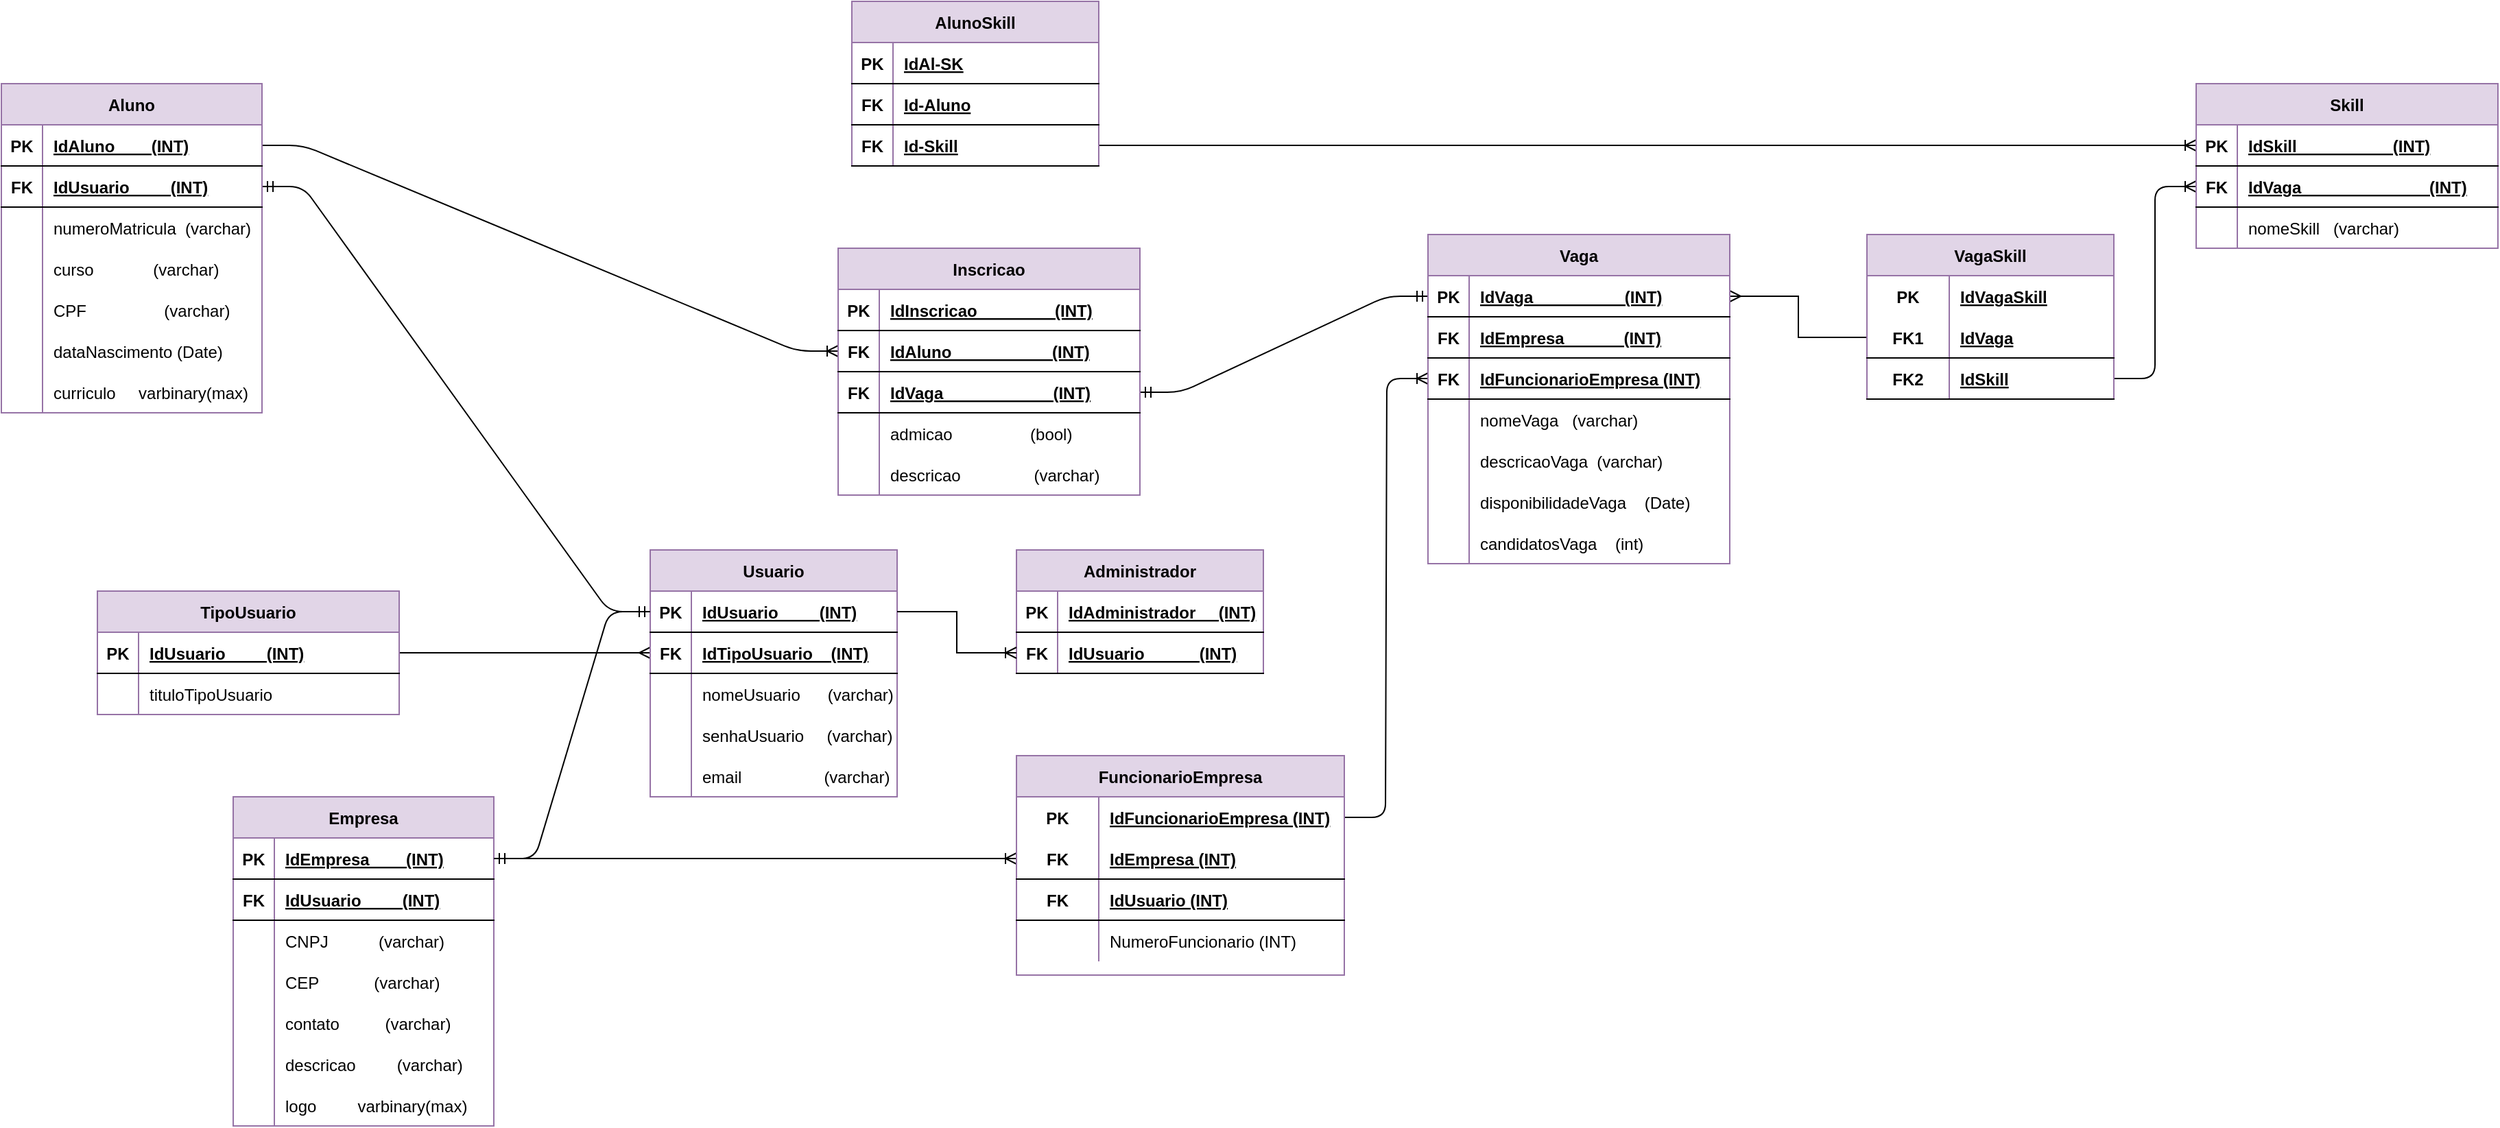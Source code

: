 <mxfile version="13.6.9" type="device"><diagram id="C5RBs43oDa-KdzZeNtuy" name="Page-1"><mxGraphModel dx="1090" dy="898" grid="1" gridSize="10" guides="1" tooltips="1" connect="1" arrows="1" fold="1" page="1" pageScale="1" pageWidth="827" pageHeight="1169" math="0" shadow="0"><root><mxCell id="WIyWlLk6GJQsqaUBKTNV-0"/><mxCell id="WIyWlLk6GJQsqaUBKTNV-1" parent="WIyWlLk6GJQsqaUBKTNV-0"/><mxCell id="zfQ86DGtaFj2glOcEP41-203" style="edgeStyle=orthogonalEdgeStyle;rounded=0;orthogonalLoop=1;jettySize=auto;html=1;entryX=1;entryY=0.5;entryDx=0;entryDy=0;endArrow=none;endFill=0;startArrow=ERmany;startFill=0;" parent="WIyWlLk6GJQsqaUBKTNV-1" source="zfQ86DGtaFj2glOcEP41-29" target="zfQ86DGtaFj2glOcEP41-42" edge="1"><mxGeometry relative="1" as="geometry"/></mxCell><mxCell id="zfQ86DGtaFj2glOcEP41-209" style="edgeStyle=orthogonalEdgeStyle;rounded=0;orthogonalLoop=1;jettySize=auto;html=1;endArrow=none;endFill=0;exitX=1;exitY=0.5;exitDx=0;exitDy=0;entryX=0;entryY=0.5;entryDx=0;entryDy=0;startArrow=ERmany;startFill=0;" parent="WIyWlLk6GJQsqaUBKTNV-1" source="zfQ86DGtaFj2glOcEP41-58" target="Ye0DY-qjaalPSwoNi_Tb-66" edge="1"><mxGeometry relative="1" as="geometry"><mxPoint x="1470" y="230" as="targetPoint"/></mxGeometry></mxCell><mxCell id="zfQ86DGtaFj2glOcEP41-25" value="Usuario" style="shape=table;startSize=30;container=1;collapsible=1;childLayout=tableLayout;fixedRows=1;rowLines=0;fontStyle=1;align=center;resizeLast=1;fillColor=#e1d5e7;strokeColor=#9673a6;" parent="WIyWlLk6GJQsqaUBKTNV-1" vertex="1"><mxGeometry x="623" y="510" width="180" height="180" as="geometry"><mxRectangle x="160" y="110" width="110" height="30" as="alternateBounds"/></mxGeometry></mxCell><mxCell id="zfQ86DGtaFj2glOcEP41-26" value="" style="shape=partialRectangle;collapsible=0;dropTarget=0;pointerEvents=0;fillColor=none;top=0;left=0;bottom=1;right=0;points=[[0,0.5],[1,0.5]];portConstraint=eastwest;" parent="zfQ86DGtaFj2glOcEP41-25" vertex="1"><mxGeometry y="30" width="180" height="30" as="geometry"/></mxCell><mxCell id="zfQ86DGtaFj2glOcEP41-27" value="PK" style="shape=partialRectangle;connectable=0;fillColor=none;top=0;left=0;bottom=0;right=0;fontStyle=1;overflow=hidden;" parent="zfQ86DGtaFj2glOcEP41-26" vertex="1"><mxGeometry width="30" height="30" as="geometry"/></mxCell><mxCell id="zfQ86DGtaFj2glOcEP41-28" value="IdUsuario         (INT)" style="shape=partialRectangle;connectable=0;fillColor=none;top=0;left=0;bottom=0;right=0;align=left;spacingLeft=6;fontStyle=5;overflow=hidden;" parent="zfQ86DGtaFj2glOcEP41-26" vertex="1"><mxGeometry x="30" width="150" height="30" as="geometry"/></mxCell><mxCell id="zfQ86DGtaFj2glOcEP41-29" value="" style="shape=partialRectangle;collapsible=0;dropTarget=0;pointerEvents=0;fillColor=none;top=0;left=0;bottom=1;right=0;points=[[0,0.5],[1,0.5]];portConstraint=eastwest;" parent="zfQ86DGtaFj2glOcEP41-25" vertex="1"><mxGeometry y="60" width="180" height="30" as="geometry"/></mxCell><mxCell id="zfQ86DGtaFj2glOcEP41-30" value="FK" style="shape=partialRectangle;connectable=0;fillColor=none;top=0;left=0;bottom=0;right=0;fontStyle=1;overflow=hidden;" parent="zfQ86DGtaFj2glOcEP41-29" vertex="1"><mxGeometry width="30" height="30" as="geometry"/></mxCell><mxCell id="zfQ86DGtaFj2glOcEP41-31" value="IdTipoUsuario    (INT)" style="shape=partialRectangle;connectable=0;fillColor=none;top=0;left=0;bottom=0;right=0;align=left;spacingLeft=6;fontStyle=5;overflow=hidden;" parent="zfQ86DGtaFj2glOcEP41-29" vertex="1"><mxGeometry x="30" width="150" height="30" as="geometry"/></mxCell><mxCell id="zfQ86DGtaFj2glOcEP41-32" value="" style="shape=partialRectangle;collapsible=0;dropTarget=0;pointerEvents=0;fillColor=none;top=0;left=0;bottom=0;right=0;points=[[0,0.5],[1,0.5]];portConstraint=eastwest;" parent="zfQ86DGtaFj2glOcEP41-25" vertex="1"><mxGeometry y="90" width="180" height="30" as="geometry"/></mxCell><mxCell id="zfQ86DGtaFj2glOcEP41-33" value="" style="shape=partialRectangle;connectable=0;fillColor=none;top=0;left=0;bottom=0;right=0;editable=1;overflow=hidden;" parent="zfQ86DGtaFj2glOcEP41-32" vertex="1"><mxGeometry width="30" height="30" as="geometry"/></mxCell><mxCell id="zfQ86DGtaFj2glOcEP41-34" value="nomeUsuario      (varchar)        " style="shape=partialRectangle;connectable=0;fillColor=none;top=0;left=0;bottom=0;right=0;align=left;spacingLeft=6;overflow=hidden;fontStyle=0" parent="zfQ86DGtaFj2glOcEP41-32" vertex="1"><mxGeometry x="30" width="150" height="30" as="geometry"/></mxCell><mxCell id="zfQ86DGtaFj2glOcEP41-35" value="" style="shape=partialRectangle;collapsible=0;dropTarget=0;pointerEvents=0;fillColor=none;top=0;left=0;bottom=0;right=0;points=[[0,0.5],[1,0.5]];portConstraint=eastwest;" parent="zfQ86DGtaFj2glOcEP41-25" vertex="1"><mxGeometry y="120" width="180" height="30" as="geometry"/></mxCell><mxCell id="zfQ86DGtaFj2glOcEP41-36" value="" style="shape=partialRectangle;connectable=0;fillColor=none;top=0;left=0;bottom=0;right=0;editable=1;overflow=hidden;" parent="zfQ86DGtaFj2glOcEP41-35" vertex="1"><mxGeometry width="30" height="30" as="geometry"/></mxCell><mxCell id="zfQ86DGtaFj2glOcEP41-37" value="senhaUsuario     (varchar)" style="shape=partialRectangle;connectable=0;fillColor=none;top=0;left=0;bottom=0;right=0;align=left;spacingLeft=6;overflow=hidden;" parent="zfQ86DGtaFj2glOcEP41-35" vertex="1"><mxGeometry x="30" width="150" height="30" as="geometry"/></mxCell><mxCell id="zfQ86DGtaFj2glOcEP41-38" value="" style="shape=partialRectangle;collapsible=0;dropTarget=0;pointerEvents=0;fillColor=none;top=0;left=0;bottom=0;right=0;points=[[0,0.5],[1,0.5]];portConstraint=eastwest;" parent="zfQ86DGtaFj2glOcEP41-25" vertex="1"><mxGeometry y="150" width="180" height="30" as="geometry"/></mxCell><mxCell id="zfQ86DGtaFj2glOcEP41-39" value="" style="shape=partialRectangle;connectable=0;fillColor=none;top=0;left=0;bottom=0;right=0;editable=1;overflow=hidden;" parent="zfQ86DGtaFj2glOcEP41-38" vertex="1"><mxGeometry width="30" height="30" as="geometry"/></mxCell><mxCell id="zfQ86DGtaFj2glOcEP41-40" value="email                  (varchar)" style="shape=partialRectangle;connectable=0;fillColor=none;top=0;left=0;bottom=0;right=0;align=left;spacingLeft=6;overflow=hidden;" parent="zfQ86DGtaFj2glOcEP41-38" vertex="1"><mxGeometry x="30" width="150" height="30" as="geometry"/></mxCell><mxCell id="zfQ86DGtaFj2glOcEP41-41" value="TipoUsuario" style="shape=table;startSize=30;container=1;collapsible=1;childLayout=tableLayout;fixedRows=1;rowLines=0;fontStyle=1;align=center;resizeLast=1;fillColor=#e1d5e7;strokeColor=#9673a6;" parent="WIyWlLk6GJQsqaUBKTNV-1" vertex="1"><mxGeometry x="220" y="540" width="220" height="90" as="geometry"><mxRectangle x="160" y="110" width="110" height="30" as="alternateBounds"/></mxGeometry></mxCell><mxCell id="zfQ86DGtaFj2glOcEP41-42" value="" style="shape=partialRectangle;collapsible=0;dropTarget=0;pointerEvents=0;fillColor=none;top=0;left=0;bottom=1;right=0;points=[[0,0.5],[1,0.5]];portConstraint=eastwest;" parent="zfQ86DGtaFj2glOcEP41-41" vertex="1"><mxGeometry y="30" width="220" height="30" as="geometry"/></mxCell><mxCell id="zfQ86DGtaFj2glOcEP41-43" value="PK" style="shape=partialRectangle;connectable=0;fillColor=none;top=0;left=0;bottom=0;right=0;fontStyle=1;overflow=hidden;" parent="zfQ86DGtaFj2glOcEP41-42" vertex="1"><mxGeometry width="30" height="30" as="geometry"/></mxCell><mxCell id="zfQ86DGtaFj2glOcEP41-44" value="IdUsuario         (INT)" style="shape=partialRectangle;connectable=0;fillColor=none;top=0;left=0;bottom=0;right=0;align=left;spacingLeft=6;fontStyle=5;overflow=hidden;" parent="zfQ86DGtaFj2glOcEP41-42" vertex="1"><mxGeometry x="30" width="190" height="30" as="geometry"/></mxCell><mxCell id="zfQ86DGtaFj2glOcEP41-45" value="" style="shape=partialRectangle;collapsible=0;dropTarget=0;pointerEvents=0;fillColor=none;top=0;left=0;bottom=0;right=0;points=[[0,0.5],[1,0.5]];portConstraint=eastwest;" parent="zfQ86DGtaFj2glOcEP41-41" vertex="1"><mxGeometry y="60" width="220" height="30" as="geometry"/></mxCell><mxCell id="zfQ86DGtaFj2glOcEP41-46" value="" style="shape=partialRectangle;connectable=0;fillColor=none;top=0;left=0;bottom=0;right=0;editable=1;overflow=hidden;" parent="zfQ86DGtaFj2glOcEP41-45" vertex="1"><mxGeometry width="30" height="30" as="geometry"/></mxCell><mxCell id="zfQ86DGtaFj2glOcEP41-47" value="tituloTipoUsuario" style="shape=partialRectangle;connectable=0;fillColor=none;top=0;left=0;bottom=0;right=0;align=left;spacingLeft=6;overflow=hidden;fontStyle=0" parent="zfQ86DGtaFj2glOcEP41-45" vertex="1"><mxGeometry x="30" width="190" height="30" as="geometry"/></mxCell><mxCell id="Ye0DY-qjaalPSwoNi_Tb-26" value="" style="edgeStyle=entityRelationEdgeStyle;fontSize=12;html=1;endArrow=ERoneToMany;exitX=1;exitY=0.5;exitDx=0;exitDy=0;entryX=0;entryY=0.5;entryDx=0;entryDy=0;" parent="WIyWlLk6GJQsqaUBKTNV-1" source="Ye0DY-qjaalPSwoNi_Tb-16" target="zfQ86DGtaFj2glOcEP41-122" edge="1"><mxGeometry width="100" height="100" relative="1" as="geometry"><mxPoint x="1060" y="145" as="sourcePoint"/><mxPoint x="1410" y="240" as="targetPoint"/></mxGeometry></mxCell><mxCell id="Ye0DY-qjaalPSwoNi_Tb-27" value="" style="edgeStyle=entityRelationEdgeStyle;fontSize=12;html=1;endArrow=ERmandOne;startArrow=ERmandOne;entryX=0;entryY=0.5;entryDx=0;entryDy=0;exitX=1;exitY=0.5;exitDx=0;exitDy=0;" parent="WIyWlLk6GJQsqaUBKTNV-1" source="yKykuFLkiVYRQBQnr5qG-0" target="zfQ86DGtaFj2glOcEP41-58" edge="1"><mxGeometry width="100" height="100" relative="1" as="geometry"><mxPoint x="970" y="250" as="sourcePoint"/><mxPoint x="1130" y="280" as="targetPoint"/></mxGeometry></mxCell><mxCell id="Ye0DY-qjaalPSwoNi_Tb-29" value="" style="edgeStyle=entityRelationEdgeStyle;fontSize=12;html=1;endArrow=ERmandOne;startArrow=ERmandOne;exitX=1;exitY=0.5;exitDx=0;exitDy=0;" parent="WIyWlLk6GJQsqaUBKTNV-1" source="Ye0DY-qjaalPSwoNi_Tb-20" target="zfQ86DGtaFj2glOcEP41-26" edge="1"><mxGeometry width="100" height="100" relative="1" as="geometry"><mxPoint x="630" y="500" as="sourcePoint"/><mxPoint x="730" y="400" as="targetPoint"/></mxGeometry></mxCell><mxCell id="Ye0DY-qjaalPSwoNi_Tb-30" value="" style="edgeStyle=entityRelationEdgeStyle;fontSize=12;html=1;endArrow=ERmandOne;startArrow=ERmandOne;exitX=1;exitY=0.5;exitDx=0;exitDy=0;entryX=0;entryY=0.5;entryDx=0;entryDy=0;" parent="WIyWlLk6GJQsqaUBKTNV-1" source="zfQ86DGtaFj2glOcEP41-1" target="zfQ86DGtaFj2glOcEP41-26" edge="1"><mxGeometry width="100" height="100" relative="1" as="geometry"><mxPoint x="610" y="840" as="sourcePoint"/><mxPoint x="710" y="740" as="targetPoint"/></mxGeometry></mxCell><mxCell id="zfQ86DGtaFj2glOcEP41-0" value="Empresa" style="shape=table;startSize=30;container=1;collapsible=1;childLayout=tableLayout;fixedRows=1;rowLines=0;fontStyle=1;align=center;resizeLast=1;fillColor=#e1d5e7;strokeColor=#9673a6;" parent="WIyWlLk6GJQsqaUBKTNV-1" vertex="1"><mxGeometry x="319" y="690" width="190" height="240" as="geometry"><mxRectangle x="650" y="290" width="110" height="30" as="alternateBounds"/></mxGeometry></mxCell><mxCell id="zfQ86DGtaFj2glOcEP41-1" value="" style="shape=partialRectangle;collapsible=0;dropTarget=0;pointerEvents=0;fillColor=none;top=0;left=0;bottom=1;right=0;points=[[0,0.5],[1,0.5]];portConstraint=eastwest;" parent="zfQ86DGtaFj2glOcEP41-0" vertex="1"><mxGeometry y="30" width="190" height="30" as="geometry"/></mxCell><mxCell id="zfQ86DGtaFj2glOcEP41-2" value="PK" style="shape=partialRectangle;connectable=0;fillColor=none;top=0;left=0;bottom=0;right=0;fontStyle=1;overflow=hidden;" parent="zfQ86DGtaFj2glOcEP41-1" vertex="1"><mxGeometry width="30" height="30" as="geometry"/></mxCell><mxCell id="zfQ86DGtaFj2glOcEP41-3" value="IdEmpresa        (INT)" style="shape=partialRectangle;connectable=0;fillColor=none;top=0;left=0;bottom=0;right=0;align=left;spacingLeft=6;fontStyle=5;overflow=hidden;" parent="zfQ86DGtaFj2glOcEP41-1" vertex="1"><mxGeometry x="30" width="160" height="30" as="geometry"/></mxCell><mxCell id="zfQ86DGtaFj2glOcEP41-4" value="" style="shape=partialRectangle;collapsible=0;dropTarget=0;pointerEvents=0;fillColor=none;top=0;left=0;bottom=1;right=0;points=[[0,0.5],[1,0.5]];portConstraint=eastwest;" parent="zfQ86DGtaFj2glOcEP41-0" vertex="1"><mxGeometry y="60" width="190" height="30" as="geometry"/></mxCell><mxCell id="zfQ86DGtaFj2glOcEP41-5" value="FK" style="shape=partialRectangle;connectable=0;fillColor=none;top=0;left=0;bottom=0;right=0;fontStyle=1;overflow=hidden;" parent="zfQ86DGtaFj2glOcEP41-4" vertex="1"><mxGeometry width="30" height="30" as="geometry"/></mxCell><mxCell id="zfQ86DGtaFj2glOcEP41-6" value="IdUsuario         (INT)" style="shape=partialRectangle;connectable=0;fillColor=none;top=0;left=0;bottom=0;right=0;align=left;spacingLeft=6;fontStyle=5;overflow=hidden;" parent="zfQ86DGtaFj2glOcEP41-4" vertex="1"><mxGeometry x="30" width="160" height="30" as="geometry"/></mxCell><mxCell id="zfQ86DGtaFj2glOcEP41-10" value="" style="shape=partialRectangle;collapsible=0;dropTarget=0;pointerEvents=0;fillColor=none;top=0;left=0;bottom=0;right=0;points=[[0,0.5],[1,0.5]];portConstraint=eastwest;" parent="zfQ86DGtaFj2glOcEP41-0" vertex="1"><mxGeometry y="90" width="190" height="30" as="geometry"/></mxCell><mxCell id="zfQ86DGtaFj2glOcEP41-11" value="" style="shape=partialRectangle;connectable=0;fillColor=none;top=0;left=0;bottom=0;right=0;editable=1;overflow=hidden;" parent="zfQ86DGtaFj2glOcEP41-10" vertex="1"><mxGeometry width="30" height="30" as="geometry"/></mxCell><mxCell id="zfQ86DGtaFj2glOcEP41-12" value="CNPJ           (varchar)" style="shape=partialRectangle;connectable=0;fillColor=none;top=0;left=0;bottom=0;right=0;align=left;spacingLeft=6;overflow=hidden;" parent="zfQ86DGtaFj2glOcEP41-10" vertex="1"><mxGeometry x="30" width="160" height="30" as="geometry"/></mxCell><mxCell id="zfQ86DGtaFj2glOcEP41-13" value="" style="shape=partialRectangle;collapsible=0;dropTarget=0;pointerEvents=0;fillColor=none;top=0;left=0;bottom=0;right=0;points=[[0,0.5],[1,0.5]];portConstraint=eastwest;" parent="zfQ86DGtaFj2glOcEP41-0" vertex="1"><mxGeometry y="120" width="190" height="30" as="geometry"/></mxCell><mxCell id="zfQ86DGtaFj2glOcEP41-14" value="" style="shape=partialRectangle;connectable=0;fillColor=none;top=0;left=0;bottom=0;right=0;editable=1;overflow=hidden;" parent="zfQ86DGtaFj2glOcEP41-13" vertex="1"><mxGeometry width="30" height="30" as="geometry"/></mxCell><mxCell id="zfQ86DGtaFj2glOcEP41-15" value="CEP            (varchar)" style="shape=partialRectangle;connectable=0;fillColor=none;top=0;left=0;bottom=0;right=0;align=left;spacingLeft=6;overflow=hidden;" parent="zfQ86DGtaFj2glOcEP41-13" vertex="1"><mxGeometry x="30" width="160" height="30" as="geometry"/></mxCell><mxCell id="zfQ86DGtaFj2glOcEP41-16" value="" style="shape=partialRectangle;collapsible=0;dropTarget=0;pointerEvents=0;fillColor=none;top=0;left=0;bottom=0;right=0;points=[[0,0.5],[1,0.5]];portConstraint=eastwest;" parent="zfQ86DGtaFj2glOcEP41-0" vertex="1"><mxGeometry y="150" width="190" height="30" as="geometry"/></mxCell><mxCell id="zfQ86DGtaFj2glOcEP41-17" value="" style="shape=partialRectangle;connectable=0;fillColor=none;top=0;left=0;bottom=0;right=0;editable=1;overflow=hidden;" parent="zfQ86DGtaFj2glOcEP41-16" vertex="1"><mxGeometry width="30" height="30" as="geometry"/></mxCell><mxCell id="zfQ86DGtaFj2glOcEP41-18" value="contato          (varchar)" style="shape=partialRectangle;connectable=0;fillColor=none;top=0;left=0;bottom=0;right=0;align=left;spacingLeft=6;overflow=hidden;" parent="zfQ86DGtaFj2glOcEP41-16" vertex="1"><mxGeometry x="30" width="160" height="30" as="geometry"/></mxCell><mxCell id="zfQ86DGtaFj2glOcEP41-19" value="" style="shape=partialRectangle;collapsible=0;dropTarget=0;pointerEvents=0;fillColor=none;top=0;left=0;bottom=0;right=0;points=[[0,0.5],[1,0.5]];portConstraint=eastwest;" parent="zfQ86DGtaFj2glOcEP41-0" vertex="1"><mxGeometry y="180" width="190" height="30" as="geometry"/></mxCell><mxCell id="zfQ86DGtaFj2glOcEP41-20" value="" style="shape=partialRectangle;connectable=0;fillColor=none;top=0;left=0;bottom=0;right=0;editable=1;overflow=hidden;" parent="zfQ86DGtaFj2glOcEP41-19" vertex="1"><mxGeometry width="30" height="30" as="geometry"/></mxCell><mxCell id="zfQ86DGtaFj2glOcEP41-21" value="descricao         (varchar)" style="shape=partialRectangle;connectable=0;fillColor=none;top=0;left=0;bottom=0;right=0;align=left;spacingLeft=6;overflow=hidden;" parent="zfQ86DGtaFj2glOcEP41-19" vertex="1"><mxGeometry x="30" width="160" height="30" as="geometry"/></mxCell><mxCell id="zfQ86DGtaFj2glOcEP41-22" value="" style="shape=partialRectangle;collapsible=0;dropTarget=0;pointerEvents=0;fillColor=none;top=0;left=0;bottom=0;right=0;points=[[0,0.5],[1,0.5]];portConstraint=eastwest;" parent="zfQ86DGtaFj2glOcEP41-0" vertex="1"><mxGeometry y="210" width="190" height="30" as="geometry"/></mxCell><mxCell id="zfQ86DGtaFj2glOcEP41-23" value="" style="shape=partialRectangle;connectable=0;fillColor=none;top=0;left=0;bottom=0;right=0;editable=1;overflow=hidden;" parent="zfQ86DGtaFj2glOcEP41-22" vertex="1"><mxGeometry width="30" height="30" as="geometry"/></mxCell><mxCell id="zfQ86DGtaFj2glOcEP41-24" value="logo         varbinary(max)" style="shape=partialRectangle;connectable=0;fillColor=none;top=0;left=0;bottom=0;right=0;align=left;spacingLeft=6;overflow=hidden;" parent="zfQ86DGtaFj2glOcEP41-22" vertex="1"><mxGeometry x="30" width="160" height="30" as="geometry"/></mxCell><mxCell id="Ye0DY-qjaalPSwoNi_Tb-31" value="" style="edgeStyle=entityRelationEdgeStyle;fontSize=12;html=1;endArrow=ERoneToMany;exitX=1;exitY=0.5;exitDx=0;exitDy=0;entryX=0;entryY=0.5;entryDx=0;entryDy=0;" parent="WIyWlLk6GJQsqaUBKTNV-1" source="zfQ86DGtaFj2glOcEP41-1" target="Ye0DY-qjaalPSwoNi_Tb-49" edge="1"><mxGeometry width="100" height="100" relative="1" as="geometry"><mxPoint x="560" y="770" as="sourcePoint"/><mxPoint x="760" y="935" as="targetPoint"/></mxGeometry></mxCell><mxCell id="Ye0DY-qjaalPSwoNi_Tb-38" value="" style="edgeStyle=entityRelationEdgeStyle;fontSize=12;html=1;endArrow=ERoneToMany;entryX=0;entryY=0.5;entryDx=0;entryDy=0;exitX=1;exitY=0.5;exitDx=0;exitDy=0;" parent="WIyWlLk6GJQsqaUBKTNV-1" source="Ye0DY-qjaalPSwoNi_Tb-46" target="Ye0DY-qjaalPSwoNi_Tb-35" edge="1"><mxGeometry width="100" height="100" relative="1" as="geometry"><mxPoint x="1030" y="810" as="sourcePoint"/><mxPoint x="1290" y="730" as="targetPoint"/></mxGeometry></mxCell><mxCell id="Ye0DY-qjaalPSwoNi_Tb-61" value="" style="edgeStyle=entityRelationEdgeStyle;fontSize=12;html=1;endArrow=ERoneToMany;exitX=1;exitY=0.5;exitDx=0;exitDy=0;entryX=0;entryY=0.5;entryDx=0;entryDy=0;" parent="WIyWlLk6GJQsqaUBKTNV-1" source="zfQ86DGtaFj2glOcEP41-103" target="zfQ86DGtaFj2glOcEP41-184" edge="1"><mxGeometry width="100" height="100" relative="1" as="geometry"><mxPoint x="630" y="420" as="sourcePoint"/><mxPoint x="730" y="320" as="targetPoint"/></mxGeometry></mxCell><mxCell id="zfQ86DGtaFj2glOcEP41-57" value="Vaga" style="shape=table;startSize=30;container=1;collapsible=1;childLayout=tableLayout;fixedRows=1;rowLines=0;fontStyle=1;align=center;resizeLast=1;fillColor=#e1d5e7;strokeColor=#9673a6;" parent="WIyWlLk6GJQsqaUBKTNV-1" vertex="1"><mxGeometry x="1190" y="280" width="220" height="240" as="geometry"><mxRectangle x="650" y="290" width="110" height="30" as="alternateBounds"/></mxGeometry></mxCell><mxCell id="zfQ86DGtaFj2glOcEP41-58" value="" style="shape=partialRectangle;collapsible=0;dropTarget=0;pointerEvents=0;fillColor=none;top=0;left=0;bottom=1;right=0;points=[[0,0.5],[1,0.5]];portConstraint=eastwest;" parent="zfQ86DGtaFj2glOcEP41-57" vertex="1"><mxGeometry y="30" width="220" height="30" as="geometry"/></mxCell><mxCell id="zfQ86DGtaFj2glOcEP41-59" value="PK" style="shape=partialRectangle;connectable=0;fillColor=none;top=0;left=0;bottom=0;right=0;fontStyle=1;overflow=hidden;" parent="zfQ86DGtaFj2glOcEP41-58" vertex="1"><mxGeometry width="30" height="30" as="geometry"/></mxCell><mxCell id="zfQ86DGtaFj2glOcEP41-60" value="IdVaga                    (INT)" style="shape=partialRectangle;connectable=0;fillColor=none;top=0;left=0;bottom=0;right=0;align=left;spacingLeft=6;fontStyle=5;overflow=hidden;" parent="zfQ86DGtaFj2glOcEP41-58" vertex="1"><mxGeometry x="30" width="190" height="30" as="geometry"/></mxCell><mxCell id="zfQ86DGtaFj2glOcEP41-61" value="" style="shape=partialRectangle;collapsible=0;dropTarget=0;pointerEvents=0;fillColor=none;top=0;left=0;bottom=1;right=0;points=[[0,0.5],[1,0.5]];portConstraint=eastwest;" parent="zfQ86DGtaFj2glOcEP41-57" vertex="1"><mxGeometry y="60" width="220" height="30" as="geometry"/></mxCell><mxCell id="zfQ86DGtaFj2glOcEP41-62" value="FK" style="shape=partialRectangle;connectable=0;fillColor=none;top=0;left=0;bottom=0;right=0;fontStyle=1;overflow=hidden;" parent="zfQ86DGtaFj2glOcEP41-61" vertex="1"><mxGeometry width="30" height="30" as="geometry"/></mxCell><mxCell id="zfQ86DGtaFj2glOcEP41-63" value="IdEmpresa             (INT)" style="shape=partialRectangle;connectable=0;fillColor=none;top=0;left=0;bottom=0;right=0;align=left;spacingLeft=6;fontStyle=5;overflow=hidden;" parent="zfQ86DGtaFj2glOcEP41-61" vertex="1"><mxGeometry x="30" width="190" height="30" as="geometry"/></mxCell><mxCell id="Ye0DY-qjaalPSwoNi_Tb-35" value="" style="shape=partialRectangle;collapsible=0;dropTarget=0;pointerEvents=0;fillColor=none;top=0;left=0;bottom=1;right=0;points=[[0,0.5],[1,0.5]];portConstraint=eastwest;" parent="zfQ86DGtaFj2glOcEP41-57" vertex="1"><mxGeometry y="90" width="220" height="30" as="geometry"/></mxCell><mxCell id="Ye0DY-qjaalPSwoNi_Tb-36" value="FK" style="shape=partialRectangle;connectable=0;fillColor=none;top=0;left=0;bottom=0;right=0;fontStyle=1;overflow=hidden;" parent="Ye0DY-qjaalPSwoNi_Tb-35" vertex="1"><mxGeometry width="30" height="30" as="geometry"/></mxCell><mxCell id="Ye0DY-qjaalPSwoNi_Tb-37" value="IdFuncionarioEmpresa (INT)" style="shape=partialRectangle;connectable=0;fillColor=none;top=0;left=0;bottom=0;right=0;align=left;spacingLeft=6;fontStyle=5;overflow=hidden;" parent="Ye0DY-qjaalPSwoNi_Tb-35" vertex="1"><mxGeometry x="30" width="190" height="30" as="geometry"/></mxCell><mxCell id="zfQ86DGtaFj2glOcEP41-64" value="" style="shape=partialRectangle;collapsible=0;dropTarget=0;pointerEvents=0;fillColor=none;top=0;left=0;bottom=0;right=0;points=[[0,0.5],[1,0.5]];portConstraint=eastwest;" parent="zfQ86DGtaFj2glOcEP41-57" vertex="1"><mxGeometry y="120" width="220" height="30" as="geometry"/></mxCell><mxCell id="zfQ86DGtaFj2glOcEP41-65" value="" style="shape=partialRectangle;connectable=0;fillColor=none;top=0;left=0;bottom=0;right=0;editable=1;overflow=hidden;" parent="zfQ86DGtaFj2glOcEP41-64" vertex="1"><mxGeometry width="30" height="30" as="geometry"/></mxCell><mxCell id="zfQ86DGtaFj2glOcEP41-66" value="nomeVaga   (varchar)" style="shape=partialRectangle;connectable=0;fillColor=none;top=0;left=0;bottom=0;right=0;align=left;spacingLeft=6;overflow=hidden;" parent="zfQ86DGtaFj2glOcEP41-64" vertex="1"><mxGeometry x="30" width="190" height="30" as="geometry"/></mxCell><mxCell id="zfQ86DGtaFj2glOcEP41-67" value="" style="shape=partialRectangle;collapsible=0;dropTarget=0;pointerEvents=0;fillColor=none;top=0;left=0;bottom=0;right=0;points=[[0,0.5],[1,0.5]];portConstraint=eastwest;" parent="zfQ86DGtaFj2glOcEP41-57" vertex="1"><mxGeometry y="150" width="220" height="30" as="geometry"/></mxCell><mxCell id="zfQ86DGtaFj2glOcEP41-68" value="" style="shape=partialRectangle;connectable=0;fillColor=none;top=0;left=0;bottom=0;right=0;editable=1;overflow=hidden;" parent="zfQ86DGtaFj2glOcEP41-67" vertex="1"><mxGeometry width="30" height="30" as="geometry"/></mxCell><mxCell id="zfQ86DGtaFj2glOcEP41-69" value="descricaoVaga  (varchar)" style="shape=partialRectangle;connectable=0;fillColor=none;top=0;left=0;bottom=0;right=0;align=left;spacingLeft=6;overflow=hidden;" parent="zfQ86DGtaFj2glOcEP41-67" vertex="1"><mxGeometry x="30" width="190" height="30" as="geometry"/></mxCell><mxCell id="zfQ86DGtaFj2glOcEP41-70" value="" style="shape=partialRectangle;collapsible=0;dropTarget=0;pointerEvents=0;fillColor=none;top=0;left=0;bottom=0;right=0;points=[[0,0.5],[1,0.5]];portConstraint=eastwest;" parent="zfQ86DGtaFj2glOcEP41-57" vertex="1"><mxGeometry y="180" width="220" height="30" as="geometry"/></mxCell><mxCell id="zfQ86DGtaFj2glOcEP41-71" value="" style="shape=partialRectangle;connectable=0;fillColor=none;top=0;left=0;bottom=0;right=0;editable=1;overflow=hidden;" parent="zfQ86DGtaFj2glOcEP41-70" vertex="1"><mxGeometry width="30" height="30" as="geometry"/></mxCell><mxCell id="zfQ86DGtaFj2glOcEP41-72" value="disponibilidadeVaga    (Date)" style="shape=partialRectangle;connectable=0;fillColor=none;top=0;left=0;bottom=0;right=0;align=left;spacingLeft=6;overflow=hidden;" parent="zfQ86DGtaFj2glOcEP41-70" vertex="1"><mxGeometry x="30" width="190" height="30" as="geometry"/></mxCell><mxCell id="zfQ86DGtaFj2glOcEP41-73" value="" style="shape=partialRectangle;collapsible=0;dropTarget=0;pointerEvents=0;fillColor=none;top=0;left=0;bottom=0;right=0;points=[[0,0.5],[1,0.5]];portConstraint=eastwest;" parent="zfQ86DGtaFj2glOcEP41-57" vertex="1"><mxGeometry y="210" width="220" height="30" as="geometry"/></mxCell><mxCell id="zfQ86DGtaFj2glOcEP41-74" value="" style="shape=partialRectangle;connectable=0;fillColor=none;top=0;left=0;bottom=0;right=0;editable=1;overflow=hidden;" parent="zfQ86DGtaFj2glOcEP41-73" vertex="1"><mxGeometry width="30" height="30" as="geometry"/></mxCell><mxCell id="zfQ86DGtaFj2glOcEP41-75" value="candidatosVaga    (int)" style="shape=partialRectangle;connectable=0;fillColor=none;top=0;left=0;bottom=0;right=0;align=left;spacingLeft=6;overflow=hidden;" parent="zfQ86DGtaFj2glOcEP41-73" vertex="1"><mxGeometry x="30" width="190" height="30" as="geometry"/></mxCell><mxCell id="Ye0DY-qjaalPSwoNi_Tb-78" value="" style="edgeStyle=entityRelationEdgeStyle;fontSize=12;html=1;endArrow=ERoneToMany;exitX=1;exitY=0.5;exitDx=0;exitDy=0;entryX=0;entryY=0.5;entryDx=0;entryDy=0;" parent="WIyWlLk6GJQsqaUBKTNV-1" source="Ye0DY-qjaalPSwoNi_Tb-75" target="zfQ86DGtaFj2glOcEP41-125" edge="1"><mxGeometry width="100" height="100" relative="1" as="geometry"><mxPoint x="1820" y="340" as="sourcePoint"/><mxPoint x="1920" y="240" as="targetPoint"/></mxGeometry></mxCell><mxCell id="Ye0DY-qjaalPSwoNi_Tb-62" value="VagaSkill" style="shape=table;startSize=30;container=1;collapsible=1;childLayout=tableLayout;fixedRows=1;rowLines=0;fontStyle=1;align=center;resizeLast=1;fillColor=#e1d5e7;strokeColor=#9673a6;" parent="WIyWlLk6GJQsqaUBKTNV-1" vertex="1"><mxGeometry x="1510" y="280" width="180" height="120" as="geometry"/></mxCell><mxCell id="Ye0DY-qjaalPSwoNi_Tb-63" value="" style="shape=partialRectangle;collapsible=0;dropTarget=0;pointerEvents=0;fillColor=none;top=0;left=0;bottom=0;right=0;points=[[0,0.5],[1,0.5]];portConstraint=eastwest;" parent="Ye0DY-qjaalPSwoNi_Tb-62" vertex="1"><mxGeometry y="30" width="180" height="30" as="geometry"/></mxCell><mxCell id="Ye0DY-qjaalPSwoNi_Tb-64" value="PK" style="shape=partialRectangle;connectable=0;fillColor=none;top=0;left=0;bottom=0;right=0;fontStyle=1;overflow=hidden;" parent="Ye0DY-qjaalPSwoNi_Tb-63" vertex="1"><mxGeometry width="60" height="30" as="geometry"/></mxCell><mxCell id="Ye0DY-qjaalPSwoNi_Tb-65" value="IdVagaSkill" style="shape=partialRectangle;connectable=0;fillColor=none;top=0;left=0;bottom=0;right=0;align=left;spacingLeft=6;fontStyle=5;overflow=hidden;" parent="Ye0DY-qjaalPSwoNi_Tb-63" vertex="1"><mxGeometry x="60" width="120" height="30" as="geometry"/></mxCell><mxCell id="Ye0DY-qjaalPSwoNi_Tb-66" value="" style="shape=partialRectangle;collapsible=0;dropTarget=0;pointerEvents=0;fillColor=none;top=0;left=0;bottom=1;right=0;points=[[0,0.5],[1,0.5]];portConstraint=eastwest;" parent="Ye0DY-qjaalPSwoNi_Tb-62" vertex="1"><mxGeometry y="60" width="180" height="30" as="geometry"/></mxCell><mxCell id="Ye0DY-qjaalPSwoNi_Tb-67" value="FK1" style="shape=partialRectangle;connectable=0;fillColor=none;top=0;left=0;bottom=0;right=0;fontStyle=1;overflow=hidden;" parent="Ye0DY-qjaalPSwoNi_Tb-66" vertex="1"><mxGeometry width="60" height="30" as="geometry"/></mxCell><mxCell id="Ye0DY-qjaalPSwoNi_Tb-68" value="IdVaga" style="shape=partialRectangle;connectable=0;fillColor=none;top=0;left=0;bottom=0;right=0;align=left;spacingLeft=6;fontStyle=5;overflow=hidden;" parent="Ye0DY-qjaalPSwoNi_Tb-66" vertex="1"><mxGeometry x="60" width="120" height="30" as="geometry"/></mxCell><mxCell id="Ye0DY-qjaalPSwoNi_Tb-75" value="" style="shape=partialRectangle;collapsible=0;dropTarget=0;pointerEvents=0;fillColor=none;top=0;left=0;bottom=1;right=0;points=[[0,0.5],[1,0.5]];portConstraint=eastwest;" parent="Ye0DY-qjaalPSwoNi_Tb-62" vertex="1"><mxGeometry y="90" width="180" height="30" as="geometry"/></mxCell><mxCell id="Ye0DY-qjaalPSwoNi_Tb-76" value="FK2" style="shape=partialRectangle;connectable=0;fillColor=none;top=0;left=0;bottom=0;right=0;fontStyle=1;overflow=hidden;" parent="Ye0DY-qjaalPSwoNi_Tb-75" vertex="1"><mxGeometry width="60" height="30" as="geometry"/></mxCell><mxCell id="Ye0DY-qjaalPSwoNi_Tb-77" value="IdSkill" style="shape=partialRectangle;connectable=0;fillColor=none;top=0;left=0;bottom=0;right=0;align=left;spacingLeft=6;fontStyle=5;overflow=hidden;" parent="Ye0DY-qjaalPSwoNi_Tb-75" vertex="1"><mxGeometry x="60" width="120" height="30" as="geometry"/></mxCell><mxCell id="Ye0DY-qjaalPSwoNi_Tb-0" value="AlunoSkill" style="shape=table;startSize=30;container=1;collapsible=1;childLayout=tableLayout;fixedRows=1;rowLines=0;fontStyle=1;align=center;resizeLast=1;fillColor=#e1d5e7;strokeColor=#9673a6;" parent="WIyWlLk6GJQsqaUBKTNV-1" vertex="1"><mxGeometry x="770" y="110" width="180" height="120" as="geometry"/></mxCell><mxCell id="Ye0DY-qjaalPSwoNi_Tb-1" value="" style="shape=partialRectangle;collapsible=0;dropTarget=0;pointerEvents=0;fillColor=none;top=0;left=0;bottom=1;right=0;points=[[0,0.5],[1,0.5]];portConstraint=eastwest;" parent="Ye0DY-qjaalPSwoNi_Tb-0" vertex="1"><mxGeometry y="30" width="180" height="30" as="geometry"/></mxCell><mxCell id="Ye0DY-qjaalPSwoNi_Tb-2" value="PK" style="shape=partialRectangle;connectable=0;fillColor=none;top=0;left=0;bottom=0;right=0;fontStyle=1;overflow=hidden;" parent="Ye0DY-qjaalPSwoNi_Tb-1" vertex="1"><mxGeometry width="30" height="30" as="geometry"/></mxCell><mxCell id="Ye0DY-qjaalPSwoNi_Tb-3" value="IdAl-SK" style="shape=partialRectangle;connectable=0;fillColor=none;top=0;left=0;bottom=0;right=0;align=left;spacingLeft=6;fontStyle=5;overflow=hidden;" parent="Ye0DY-qjaalPSwoNi_Tb-1" vertex="1"><mxGeometry x="30" width="150" height="30" as="geometry"/></mxCell><mxCell id="Ye0DY-qjaalPSwoNi_Tb-13" value="" style="shape=partialRectangle;collapsible=0;dropTarget=0;pointerEvents=0;fillColor=none;top=0;left=0;bottom=1;right=0;points=[[0,0.5],[1,0.5]];portConstraint=eastwest;" parent="Ye0DY-qjaalPSwoNi_Tb-0" vertex="1"><mxGeometry y="60" width="180" height="30" as="geometry"/></mxCell><mxCell id="Ye0DY-qjaalPSwoNi_Tb-14" value="FK" style="shape=partialRectangle;connectable=0;fillColor=none;top=0;left=0;bottom=0;right=0;fontStyle=1;overflow=hidden;" parent="Ye0DY-qjaalPSwoNi_Tb-13" vertex="1"><mxGeometry width="30" height="30" as="geometry"/></mxCell><mxCell id="Ye0DY-qjaalPSwoNi_Tb-15" value="Id-Aluno" style="shape=partialRectangle;connectable=0;fillColor=none;top=0;left=0;bottom=0;right=0;align=left;spacingLeft=6;fontStyle=5;overflow=hidden;" parent="Ye0DY-qjaalPSwoNi_Tb-13" vertex="1"><mxGeometry x="30" width="150" height="30" as="geometry"/></mxCell><mxCell id="Ye0DY-qjaalPSwoNi_Tb-16" value="" style="shape=partialRectangle;collapsible=0;dropTarget=0;pointerEvents=0;fillColor=none;top=0;left=0;bottom=1;right=0;points=[[0,0.5],[1,0.5]];portConstraint=eastwest;" parent="Ye0DY-qjaalPSwoNi_Tb-0" vertex="1"><mxGeometry y="90" width="180" height="30" as="geometry"/></mxCell><mxCell id="Ye0DY-qjaalPSwoNi_Tb-17" value="FK" style="shape=partialRectangle;connectable=0;fillColor=none;top=0;left=0;bottom=0;right=0;fontStyle=1;overflow=hidden;" parent="Ye0DY-qjaalPSwoNi_Tb-16" vertex="1"><mxGeometry width="30" height="30" as="geometry"/></mxCell><mxCell id="Ye0DY-qjaalPSwoNi_Tb-18" value="Id-Skill" style="shape=partialRectangle;connectable=0;fillColor=none;top=0;left=0;bottom=0;right=0;align=left;spacingLeft=6;fontStyle=5;overflow=hidden;" parent="Ye0DY-qjaalPSwoNi_Tb-16" vertex="1"><mxGeometry x="30" width="150" height="30" as="geometry"/></mxCell><mxCell id="zfQ86DGtaFj2glOcEP41-121" value="Skill" style="shape=table;startSize=30;container=1;collapsible=1;childLayout=tableLayout;fixedRows=1;rowLines=0;fontStyle=1;align=center;resizeLast=1;fillColor=#e1d5e7;strokeColor=#9673a6;" parent="WIyWlLk6GJQsqaUBKTNV-1" vertex="1"><mxGeometry x="1750" y="170" width="220" height="120" as="geometry"><mxRectangle x="650" y="290" width="110" height="30" as="alternateBounds"/></mxGeometry></mxCell><mxCell id="zfQ86DGtaFj2glOcEP41-122" value="" style="shape=partialRectangle;collapsible=0;dropTarget=0;pointerEvents=0;fillColor=none;top=0;left=0;bottom=1;right=0;points=[[0,0.5],[1,0.5]];portConstraint=eastwest;" parent="zfQ86DGtaFj2glOcEP41-121" vertex="1"><mxGeometry y="30" width="220" height="30" as="geometry"/></mxCell><mxCell id="zfQ86DGtaFj2glOcEP41-123" value="PK" style="shape=partialRectangle;connectable=0;fillColor=none;top=0;left=0;bottom=0;right=0;fontStyle=1;overflow=hidden;" parent="zfQ86DGtaFj2glOcEP41-122" vertex="1"><mxGeometry width="30" height="30" as="geometry"/></mxCell><mxCell id="zfQ86DGtaFj2glOcEP41-124" value="IdSkill                     (INT)" style="shape=partialRectangle;connectable=0;fillColor=none;top=0;left=0;bottom=0;right=0;align=left;spacingLeft=6;fontStyle=5;overflow=hidden;" parent="zfQ86DGtaFj2glOcEP41-122" vertex="1"><mxGeometry x="30" width="190" height="30" as="geometry"/></mxCell><mxCell id="zfQ86DGtaFj2glOcEP41-125" value="" style="shape=partialRectangle;collapsible=0;dropTarget=0;pointerEvents=0;fillColor=none;top=0;left=0;bottom=1;right=0;points=[[0,0.5],[1,0.5]];portConstraint=eastwest;" parent="zfQ86DGtaFj2glOcEP41-121" vertex="1"><mxGeometry y="60" width="220" height="30" as="geometry"/></mxCell><mxCell id="zfQ86DGtaFj2glOcEP41-126" value="FK" style="shape=partialRectangle;connectable=0;fillColor=none;top=0;left=0;bottom=0;right=0;fontStyle=1;overflow=hidden;" parent="zfQ86DGtaFj2glOcEP41-125" vertex="1"><mxGeometry width="30" height="30" as="geometry"/></mxCell><mxCell id="zfQ86DGtaFj2glOcEP41-127" value="IdVaga                            (INT)" style="shape=partialRectangle;connectable=0;fillColor=none;top=0;left=0;bottom=0;right=0;align=left;spacingLeft=6;fontStyle=5;overflow=hidden;" parent="zfQ86DGtaFj2glOcEP41-125" vertex="1"><mxGeometry x="30" width="190" height="30" as="geometry"/></mxCell><mxCell id="zfQ86DGtaFj2glOcEP41-128" value="" style="shape=partialRectangle;collapsible=0;dropTarget=0;pointerEvents=0;fillColor=none;top=0;left=0;bottom=0;right=0;points=[[0,0.5],[1,0.5]];portConstraint=eastwest;" parent="zfQ86DGtaFj2glOcEP41-121" vertex="1"><mxGeometry y="90" width="220" height="30" as="geometry"/></mxCell><mxCell id="zfQ86DGtaFj2glOcEP41-129" value="" style="shape=partialRectangle;connectable=0;fillColor=none;top=0;left=0;bottom=0;right=0;editable=1;overflow=hidden;" parent="zfQ86DGtaFj2glOcEP41-128" vertex="1"><mxGeometry width="30" height="30" as="geometry"/></mxCell><mxCell id="zfQ86DGtaFj2glOcEP41-130" value="nomeSkill   (varchar)" style="shape=partialRectangle;connectable=0;fillColor=none;top=0;left=0;bottom=0;right=0;align=left;spacingLeft=6;overflow=hidden;" parent="zfQ86DGtaFj2glOcEP41-128" vertex="1"><mxGeometry x="30" width="190" height="30" as="geometry"/></mxCell><mxCell id="Ye0DY-qjaalPSwoNi_Tb-45" value="FuncionarioEmpresa" style="shape=table;startSize=30;container=1;collapsible=1;childLayout=tableLayout;fixedRows=1;rowLines=0;fontStyle=1;align=center;resizeLast=1;fillColor=#e1d5e7;strokeColor=#9673a6;" parent="WIyWlLk6GJQsqaUBKTNV-1" vertex="1"><mxGeometry x="890" y="660" width="239" height="160" as="geometry"/></mxCell><mxCell id="Ye0DY-qjaalPSwoNi_Tb-46" value="" style="shape=partialRectangle;collapsible=0;dropTarget=0;pointerEvents=0;fillColor=none;top=0;left=0;bottom=0;right=0;points=[[0,0.5],[1,0.5]];portConstraint=eastwest;" parent="Ye0DY-qjaalPSwoNi_Tb-45" vertex="1"><mxGeometry y="30" width="239" height="30" as="geometry"/></mxCell><mxCell id="Ye0DY-qjaalPSwoNi_Tb-47" value="PK" style="shape=partialRectangle;connectable=0;fillColor=none;top=0;left=0;bottom=0;right=0;fontStyle=1;overflow=hidden;" parent="Ye0DY-qjaalPSwoNi_Tb-46" vertex="1"><mxGeometry width="60" height="30" as="geometry"/></mxCell><mxCell id="Ye0DY-qjaalPSwoNi_Tb-48" value="IdFuncionarioEmpresa (INT)" style="shape=partialRectangle;connectable=0;fillColor=none;top=0;left=0;bottom=0;right=0;align=left;spacingLeft=6;fontStyle=5;overflow=hidden;" parent="Ye0DY-qjaalPSwoNi_Tb-46" vertex="1"><mxGeometry x="60" width="179" height="30" as="geometry"/></mxCell><mxCell id="Ye0DY-qjaalPSwoNi_Tb-49" value="" style="shape=partialRectangle;collapsible=0;dropTarget=0;pointerEvents=0;fillColor=none;top=0;left=0;bottom=1;right=0;points=[[0,0.5],[1,0.5]];portConstraint=eastwest;" parent="Ye0DY-qjaalPSwoNi_Tb-45" vertex="1"><mxGeometry y="60" width="239" height="30" as="geometry"/></mxCell><mxCell id="Ye0DY-qjaalPSwoNi_Tb-50" value="FK" style="shape=partialRectangle;connectable=0;fillColor=none;top=0;left=0;bottom=0;right=0;fontStyle=1;overflow=hidden;" parent="Ye0DY-qjaalPSwoNi_Tb-49" vertex="1"><mxGeometry width="60" height="30" as="geometry"/></mxCell><mxCell id="Ye0DY-qjaalPSwoNi_Tb-51" value="IdEmpresa (INT)" style="shape=partialRectangle;connectable=0;fillColor=none;top=0;left=0;bottom=0;right=0;align=left;spacingLeft=6;fontStyle=5;overflow=hidden;" parent="Ye0DY-qjaalPSwoNi_Tb-49" vertex="1"><mxGeometry x="60" width="179" height="30" as="geometry"/></mxCell><mxCell id="Ye0DY-qjaalPSwoNi_Tb-58" value="" style="shape=partialRectangle;collapsible=0;dropTarget=0;pointerEvents=0;fillColor=none;top=0;left=0;bottom=1;right=0;points=[[0,0.5],[1,0.5]];portConstraint=eastwest;" parent="Ye0DY-qjaalPSwoNi_Tb-45" vertex="1"><mxGeometry y="90" width="239" height="30" as="geometry"/></mxCell><mxCell id="Ye0DY-qjaalPSwoNi_Tb-59" value="FK" style="shape=partialRectangle;connectable=0;fillColor=none;top=0;left=0;bottom=0;right=0;fontStyle=1;overflow=hidden;" parent="Ye0DY-qjaalPSwoNi_Tb-58" vertex="1"><mxGeometry width="60" height="30" as="geometry"/></mxCell><mxCell id="Ye0DY-qjaalPSwoNi_Tb-60" value="IdUsuario (INT)" style="shape=partialRectangle;connectable=0;fillColor=none;top=0;left=0;bottom=0;right=0;align=left;spacingLeft=6;fontStyle=5;overflow=hidden;" parent="Ye0DY-qjaalPSwoNi_Tb-58" vertex="1"><mxGeometry x="60" width="179" height="30" as="geometry"/></mxCell><mxCell id="Ye0DY-qjaalPSwoNi_Tb-52" value="" style="shape=partialRectangle;collapsible=0;dropTarget=0;pointerEvents=0;fillColor=none;top=0;left=0;bottom=0;right=0;points=[[0,0.5],[1,0.5]];portConstraint=eastwest;" parent="Ye0DY-qjaalPSwoNi_Tb-45" vertex="1"><mxGeometry y="120" width="239" height="30" as="geometry"/></mxCell><mxCell id="Ye0DY-qjaalPSwoNi_Tb-53" value="" style="shape=partialRectangle;connectable=0;fillColor=none;top=0;left=0;bottom=0;right=0;editable=1;overflow=hidden;" parent="Ye0DY-qjaalPSwoNi_Tb-52" vertex="1"><mxGeometry width="60" height="30" as="geometry"/></mxCell><mxCell id="Ye0DY-qjaalPSwoNi_Tb-54" value="NumeroFuncionario (INT)" style="shape=partialRectangle;connectable=0;fillColor=none;top=0;left=0;bottom=0;right=0;align=left;spacingLeft=6;overflow=hidden;" parent="Ye0DY-qjaalPSwoNi_Tb-52" vertex="1"><mxGeometry x="60" width="179" height="30" as="geometry"/></mxCell><mxCell id="zfQ86DGtaFj2glOcEP41-102" value="Aluno" style="shape=table;startSize=30;container=1;collapsible=1;childLayout=tableLayout;fixedRows=1;rowLines=0;fontStyle=1;align=center;resizeLast=1;fillColor=#e1d5e7;strokeColor=#9673a6;" parent="WIyWlLk6GJQsqaUBKTNV-1" vertex="1"><mxGeometry x="150" y="170" width="190" height="240" as="geometry"><mxRectangle x="650" y="-120" width="110" height="30" as="alternateBounds"/></mxGeometry></mxCell><mxCell id="zfQ86DGtaFj2glOcEP41-103" value="" style="shape=partialRectangle;collapsible=0;dropTarget=0;pointerEvents=0;fillColor=none;top=0;left=0;bottom=1;right=0;points=[[0,0.5],[1,0.5]];portConstraint=eastwest;" parent="zfQ86DGtaFj2glOcEP41-102" vertex="1"><mxGeometry y="30" width="190" height="30" as="geometry"/></mxCell><mxCell id="zfQ86DGtaFj2glOcEP41-104" value="PK" style="shape=partialRectangle;connectable=0;fillColor=none;top=0;left=0;bottom=0;right=0;fontStyle=1;overflow=hidden;" parent="zfQ86DGtaFj2glOcEP41-103" vertex="1"><mxGeometry width="30" height="30" as="geometry"/></mxCell><mxCell id="zfQ86DGtaFj2glOcEP41-105" value="IdAluno        (INT)" style="shape=partialRectangle;connectable=0;fillColor=none;top=0;left=0;bottom=0;right=0;align=left;spacingLeft=6;fontStyle=5;overflow=hidden;" parent="zfQ86DGtaFj2glOcEP41-103" vertex="1"><mxGeometry x="30" width="160" height="30" as="geometry"/></mxCell><mxCell id="Ye0DY-qjaalPSwoNi_Tb-20" value="" style="shape=partialRectangle;collapsible=0;dropTarget=0;pointerEvents=0;fillColor=none;top=0;left=0;bottom=1;right=0;points=[[0,0.5],[1,0.5]];portConstraint=eastwest;" parent="zfQ86DGtaFj2glOcEP41-102" vertex="1"><mxGeometry y="60" width="190" height="30" as="geometry"/></mxCell><mxCell id="Ye0DY-qjaalPSwoNi_Tb-21" value="FK" style="shape=partialRectangle;connectable=0;fillColor=none;top=0;left=0;bottom=0;right=0;fontStyle=1;overflow=hidden;" parent="Ye0DY-qjaalPSwoNi_Tb-20" vertex="1"><mxGeometry width="30" height="30" as="geometry"/></mxCell><mxCell id="Ye0DY-qjaalPSwoNi_Tb-22" value="IdUsuario         (INT)" style="shape=partialRectangle;connectable=0;fillColor=none;top=0;left=0;bottom=0;right=0;align=left;spacingLeft=6;fontStyle=5;overflow=hidden;" parent="Ye0DY-qjaalPSwoNi_Tb-20" vertex="1"><mxGeometry x="30" width="160" height="30" as="geometry"/></mxCell><mxCell id="zfQ86DGtaFj2glOcEP41-109" value="" style="shape=partialRectangle;collapsible=0;dropTarget=0;pointerEvents=0;fillColor=none;top=0;left=0;bottom=0;right=0;points=[[0,0.5],[1,0.5]];portConstraint=eastwest;" parent="zfQ86DGtaFj2glOcEP41-102" vertex="1"><mxGeometry y="90" width="190" height="30" as="geometry"/></mxCell><mxCell id="zfQ86DGtaFj2glOcEP41-110" value="" style="shape=partialRectangle;connectable=0;fillColor=none;top=0;left=0;bottom=0;right=0;editable=1;overflow=hidden;" parent="zfQ86DGtaFj2glOcEP41-109" vertex="1"><mxGeometry width="30" height="30" as="geometry"/></mxCell><mxCell id="zfQ86DGtaFj2glOcEP41-111" value="numeroMatricula  (varchar)" style="shape=partialRectangle;connectable=0;fillColor=none;top=0;left=0;bottom=0;right=0;align=left;spacingLeft=6;overflow=hidden;" parent="zfQ86DGtaFj2glOcEP41-109" vertex="1"><mxGeometry x="30" width="160" height="30" as="geometry"/></mxCell><mxCell id="zfQ86DGtaFj2glOcEP41-112" value="" style="shape=partialRectangle;collapsible=0;dropTarget=0;pointerEvents=0;fillColor=none;top=0;left=0;bottom=0;right=0;points=[[0,0.5],[1,0.5]];portConstraint=eastwest;" parent="zfQ86DGtaFj2glOcEP41-102" vertex="1"><mxGeometry y="120" width="190" height="30" as="geometry"/></mxCell><mxCell id="zfQ86DGtaFj2glOcEP41-113" value="" style="shape=partialRectangle;connectable=0;fillColor=none;top=0;left=0;bottom=0;right=0;editable=1;overflow=hidden;" parent="zfQ86DGtaFj2glOcEP41-112" vertex="1"><mxGeometry width="30" height="30" as="geometry"/></mxCell><mxCell id="zfQ86DGtaFj2glOcEP41-114" value="curso             (varchar)" style="shape=partialRectangle;connectable=0;fillColor=none;top=0;left=0;bottom=0;right=0;align=left;spacingLeft=6;overflow=hidden;" parent="zfQ86DGtaFj2glOcEP41-112" vertex="1"><mxGeometry x="30" width="160" height="30" as="geometry"/></mxCell><mxCell id="zfQ86DGtaFj2glOcEP41-115" value="" style="shape=partialRectangle;collapsible=0;dropTarget=0;pointerEvents=0;fillColor=none;top=0;left=0;bottom=0;right=0;points=[[0,0.5],[1,0.5]];portConstraint=eastwest;" parent="zfQ86DGtaFj2glOcEP41-102" vertex="1"><mxGeometry y="150" width="190" height="30" as="geometry"/></mxCell><mxCell id="zfQ86DGtaFj2glOcEP41-116" value="" style="shape=partialRectangle;connectable=0;fillColor=none;top=0;left=0;bottom=0;right=0;editable=1;overflow=hidden;" parent="zfQ86DGtaFj2glOcEP41-115" vertex="1"><mxGeometry width="30" height="30" as="geometry"/></mxCell><mxCell id="zfQ86DGtaFj2glOcEP41-117" value="CPF                 (varchar)" style="shape=partialRectangle;connectable=0;fillColor=none;top=0;left=0;bottom=0;right=0;align=left;spacingLeft=6;overflow=hidden;" parent="zfQ86DGtaFj2glOcEP41-115" vertex="1"><mxGeometry x="30" width="160" height="30" as="geometry"/></mxCell><mxCell id="zfQ86DGtaFj2glOcEP41-118" value="" style="shape=partialRectangle;collapsible=0;dropTarget=0;pointerEvents=0;fillColor=none;top=0;left=0;bottom=0;right=0;points=[[0,0.5],[1,0.5]];portConstraint=eastwest;" parent="zfQ86DGtaFj2glOcEP41-102" vertex="1"><mxGeometry y="180" width="190" height="30" as="geometry"/></mxCell><mxCell id="zfQ86DGtaFj2glOcEP41-119" value="" style="shape=partialRectangle;connectable=0;fillColor=none;top=0;left=0;bottom=0;right=0;editable=1;overflow=hidden;" parent="zfQ86DGtaFj2glOcEP41-118" vertex="1"><mxGeometry width="30" height="30" as="geometry"/></mxCell><mxCell id="zfQ86DGtaFj2glOcEP41-120" value="dataNascimento (Date)" style="shape=partialRectangle;connectable=0;fillColor=none;top=0;left=0;bottom=0;right=0;align=left;spacingLeft=6;overflow=hidden;" parent="zfQ86DGtaFj2glOcEP41-118" vertex="1"><mxGeometry x="30" width="160" height="30" as="geometry"/></mxCell><mxCell id="VKHxkFPtD_irqxHJn7MD-0" value="" style="shape=partialRectangle;collapsible=0;dropTarget=0;pointerEvents=0;fillColor=none;top=0;left=0;bottom=0;right=0;points=[[0,0.5],[1,0.5]];portConstraint=eastwest;" vertex="1" parent="zfQ86DGtaFj2glOcEP41-102"><mxGeometry y="210" width="190" height="30" as="geometry"/></mxCell><mxCell id="VKHxkFPtD_irqxHJn7MD-1" value="" style="shape=partialRectangle;connectable=0;fillColor=none;top=0;left=0;bottom=0;right=0;editable=1;overflow=hidden;" vertex="1" parent="VKHxkFPtD_irqxHJn7MD-0"><mxGeometry width="30" height="30" as="geometry"/></mxCell><mxCell id="VKHxkFPtD_irqxHJn7MD-2" value="curriculo     varbinary(max)" style="shape=partialRectangle;connectable=0;fillColor=none;top=0;left=0;bottom=0;right=0;align=left;spacingLeft=6;overflow=hidden;" vertex="1" parent="VKHxkFPtD_irqxHJn7MD-0"><mxGeometry x="30" width="160" height="30" as="geometry"/></mxCell><mxCell id="zfQ86DGtaFj2glOcEP41-180" value="Inscricao" style="shape=table;startSize=30;container=1;collapsible=1;childLayout=tableLayout;fixedRows=1;rowLines=0;fontStyle=1;align=center;resizeLast=1;fillColor=#e1d5e7;strokeColor=#9673a6;" parent="WIyWlLk6GJQsqaUBKTNV-1" vertex="1"><mxGeometry x="760" y="290" width="220" height="180" as="geometry"><mxRectangle x="650" y="290" width="110" height="30" as="alternateBounds"/></mxGeometry></mxCell><mxCell id="zfQ86DGtaFj2glOcEP41-181" value="" style="shape=partialRectangle;collapsible=0;dropTarget=0;pointerEvents=0;fillColor=none;top=0;left=0;bottom=1;right=0;points=[[0,0.5],[1,0.5]];portConstraint=eastwest;" parent="zfQ86DGtaFj2glOcEP41-180" vertex="1"><mxGeometry y="30" width="220" height="30" as="geometry"/></mxCell><mxCell id="zfQ86DGtaFj2glOcEP41-182" value="PK" style="shape=partialRectangle;connectable=0;fillColor=none;top=0;left=0;bottom=0;right=0;fontStyle=1;overflow=hidden;" parent="zfQ86DGtaFj2glOcEP41-181" vertex="1"><mxGeometry width="30" height="30" as="geometry"/></mxCell><mxCell id="zfQ86DGtaFj2glOcEP41-183" value="IdInscricao                 (INT)" style="shape=partialRectangle;connectable=0;fillColor=none;top=0;left=0;bottom=0;right=0;align=left;spacingLeft=6;fontStyle=5;overflow=hidden;" parent="zfQ86DGtaFj2glOcEP41-181" vertex="1"><mxGeometry x="30" width="190" height="30" as="geometry"/></mxCell><mxCell id="zfQ86DGtaFj2glOcEP41-184" value="" style="shape=partialRectangle;collapsible=0;dropTarget=0;pointerEvents=0;fillColor=none;top=0;left=0;bottom=1;right=0;points=[[0,0.5],[1,0.5]];portConstraint=eastwest;" parent="zfQ86DGtaFj2glOcEP41-180" vertex="1"><mxGeometry y="60" width="220" height="30" as="geometry"/></mxCell><mxCell id="zfQ86DGtaFj2glOcEP41-185" value="FK" style="shape=partialRectangle;connectable=0;fillColor=none;top=0;left=0;bottom=0;right=0;fontStyle=1;overflow=hidden;" parent="zfQ86DGtaFj2glOcEP41-184" vertex="1"><mxGeometry width="30" height="30" as="geometry"/></mxCell><mxCell id="zfQ86DGtaFj2glOcEP41-186" value="IdAluno                      (INT)" style="shape=partialRectangle;connectable=0;fillColor=none;top=0;left=0;bottom=0;right=0;align=left;spacingLeft=6;fontStyle=5;overflow=hidden;" parent="zfQ86DGtaFj2glOcEP41-184" vertex="1"><mxGeometry x="30" width="190" height="30" as="geometry"/></mxCell><mxCell id="yKykuFLkiVYRQBQnr5qG-0" value="" style="shape=partialRectangle;collapsible=0;dropTarget=0;pointerEvents=0;fillColor=none;top=0;left=0;bottom=1;right=0;points=[[0,0.5],[1,0.5]];portConstraint=eastwest;" parent="zfQ86DGtaFj2glOcEP41-180" vertex="1"><mxGeometry y="90" width="220" height="30" as="geometry"/></mxCell><mxCell id="yKykuFLkiVYRQBQnr5qG-1" value="FK" style="shape=partialRectangle;connectable=0;fillColor=none;top=0;left=0;bottom=0;right=0;fontStyle=1;overflow=hidden;" parent="yKykuFLkiVYRQBQnr5qG-0" vertex="1"><mxGeometry width="30" height="30" as="geometry"/></mxCell><mxCell id="yKykuFLkiVYRQBQnr5qG-2" value="IdVaga                        (INT)" style="shape=partialRectangle;connectable=0;fillColor=none;top=0;left=0;bottom=0;right=0;align=left;spacingLeft=6;fontStyle=5;overflow=hidden;" parent="yKykuFLkiVYRQBQnr5qG-0" vertex="1"><mxGeometry x="30" width="190" height="30" as="geometry"/></mxCell><mxCell id="zfQ86DGtaFj2glOcEP41-190" value="" style="shape=partialRectangle;collapsible=0;dropTarget=0;pointerEvents=0;fillColor=none;top=0;left=0;bottom=0;right=0;points=[[0,0.5],[1,0.5]];portConstraint=eastwest;" parent="zfQ86DGtaFj2glOcEP41-180" vertex="1"><mxGeometry y="120" width="220" height="30" as="geometry"/></mxCell><mxCell id="zfQ86DGtaFj2glOcEP41-191" value="" style="shape=partialRectangle;connectable=0;fillColor=none;top=0;left=0;bottom=0;right=0;editable=1;overflow=hidden;" parent="zfQ86DGtaFj2glOcEP41-190" vertex="1"><mxGeometry width="30" height="30" as="geometry"/></mxCell><mxCell id="zfQ86DGtaFj2glOcEP41-192" value="admicao                 (bool)" style="shape=partialRectangle;connectable=0;fillColor=none;top=0;left=0;bottom=0;right=0;align=left;spacingLeft=6;overflow=hidden;" parent="zfQ86DGtaFj2glOcEP41-190" vertex="1"><mxGeometry x="30" width="190" height="30" as="geometry"/></mxCell><mxCell id="yKykuFLkiVYRQBQnr5qG-3" value="" style="shape=partialRectangle;collapsible=0;dropTarget=0;pointerEvents=0;fillColor=none;top=0;left=0;bottom=0;right=0;points=[[0,0.5],[1,0.5]];portConstraint=eastwest;" parent="zfQ86DGtaFj2glOcEP41-180" vertex="1"><mxGeometry y="150" width="220" height="30" as="geometry"/></mxCell><mxCell id="yKykuFLkiVYRQBQnr5qG-4" value="" style="shape=partialRectangle;connectable=0;fillColor=none;top=0;left=0;bottom=0;right=0;editable=1;overflow=hidden;" parent="yKykuFLkiVYRQBQnr5qG-3" vertex="1"><mxGeometry width="30" height="30" as="geometry"/></mxCell><mxCell id="yKykuFLkiVYRQBQnr5qG-5" value="descricao                (varchar)" style="shape=partialRectangle;connectable=0;fillColor=none;top=0;left=0;bottom=0;right=0;align=left;spacingLeft=6;overflow=hidden;" parent="yKykuFLkiVYRQBQnr5qG-3" vertex="1"><mxGeometry x="30" width="190" height="30" as="geometry"/></mxCell><mxCell id="VKHxkFPtD_irqxHJn7MD-3" value="Administrador" style="shape=table;startSize=30;container=1;collapsible=1;childLayout=tableLayout;fixedRows=1;rowLines=0;fontStyle=1;align=center;resizeLast=1;fillColor=#e1d5e7;strokeColor=#9673a6;" vertex="1" parent="WIyWlLk6GJQsqaUBKTNV-1"><mxGeometry x="890" y="510" width="180" height="90" as="geometry"><mxRectangle x="160" y="110" width="110" height="30" as="alternateBounds"/></mxGeometry></mxCell><mxCell id="VKHxkFPtD_irqxHJn7MD-4" value="" style="shape=partialRectangle;collapsible=0;dropTarget=0;pointerEvents=0;fillColor=none;top=0;left=0;bottom=1;right=0;points=[[0,0.5],[1,0.5]];portConstraint=eastwest;" vertex="1" parent="VKHxkFPtD_irqxHJn7MD-3"><mxGeometry y="30" width="180" height="30" as="geometry"/></mxCell><mxCell id="VKHxkFPtD_irqxHJn7MD-5" value="PK" style="shape=partialRectangle;connectable=0;fillColor=none;top=0;left=0;bottom=0;right=0;fontStyle=1;overflow=hidden;" vertex="1" parent="VKHxkFPtD_irqxHJn7MD-4"><mxGeometry width="30" height="30" as="geometry"/></mxCell><mxCell id="VKHxkFPtD_irqxHJn7MD-6" value="IdAdministrador     (INT)" style="shape=partialRectangle;connectable=0;fillColor=none;top=0;left=0;bottom=0;right=0;align=left;spacingLeft=6;fontStyle=5;overflow=hidden;" vertex="1" parent="VKHxkFPtD_irqxHJn7MD-4"><mxGeometry x="30" width="150" height="30" as="geometry"/></mxCell><mxCell id="VKHxkFPtD_irqxHJn7MD-7" value="" style="shape=partialRectangle;collapsible=0;dropTarget=0;pointerEvents=0;fillColor=none;top=0;left=0;bottom=1;right=0;points=[[0,0.5],[1,0.5]];portConstraint=eastwest;" vertex="1" parent="VKHxkFPtD_irqxHJn7MD-3"><mxGeometry y="60" width="180" height="30" as="geometry"/></mxCell><mxCell id="VKHxkFPtD_irqxHJn7MD-8" value="FK" style="shape=partialRectangle;connectable=0;fillColor=none;top=0;left=0;bottom=0;right=0;fontStyle=1;overflow=hidden;" vertex="1" parent="VKHxkFPtD_irqxHJn7MD-7"><mxGeometry width="30" height="30" as="geometry"/></mxCell><mxCell id="VKHxkFPtD_irqxHJn7MD-9" value="IdUsuario            (INT)" style="shape=partialRectangle;connectable=0;fillColor=none;top=0;left=0;bottom=0;right=0;align=left;spacingLeft=6;fontStyle=5;overflow=hidden;" vertex="1" parent="VKHxkFPtD_irqxHJn7MD-7"><mxGeometry x="30" width="150" height="30" as="geometry"/></mxCell><mxCell id="VKHxkFPtD_irqxHJn7MD-23" style="edgeStyle=orthogonalEdgeStyle;rounded=0;orthogonalLoop=1;jettySize=auto;html=1;endArrow=ERoneToMany;endFill=0;" edge="1" parent="WIyWlLk6GJQsqaUBKTNV-1" source="zfQ86DGtaFj2glOcEP41-26" target="VKHxkFPtD_irqxHJn7MD-7"><mxGeometry relative="1" as="geometry"/></mxCell></root></mxGraphModel></diagram></mxfile>